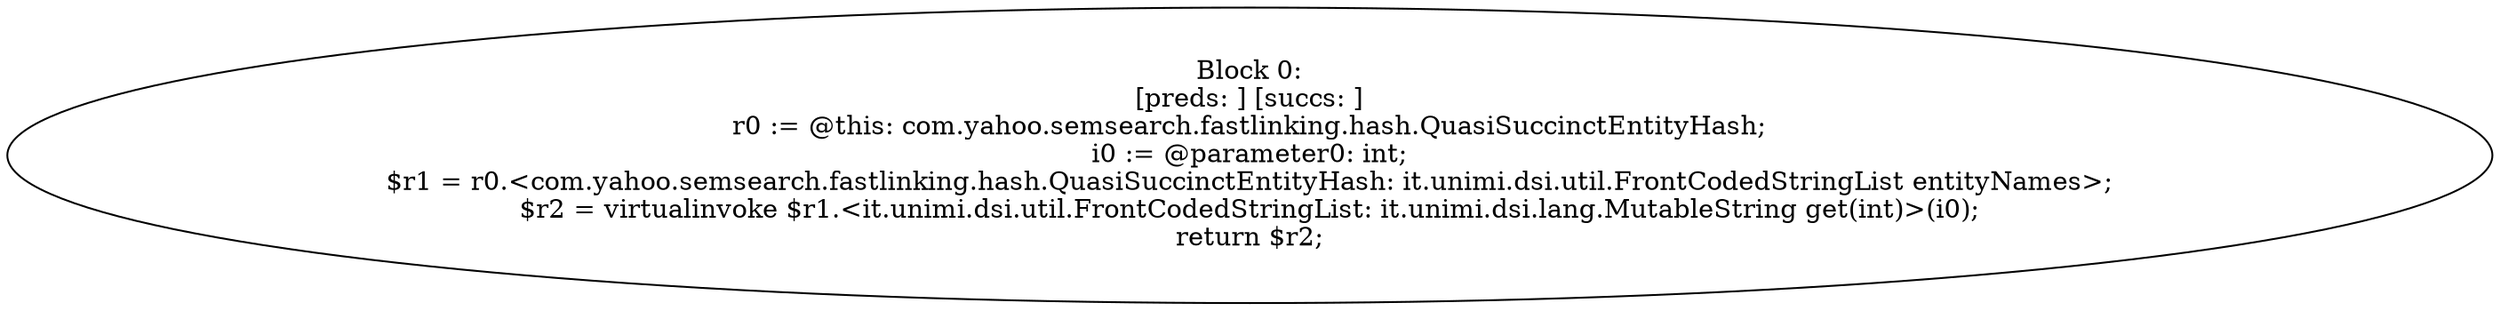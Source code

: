 digraph "unitGraph" {
    "Block 0:
[preds: ] [succs: ]
r0 := @this: com.yahoo.semsearch.fastlinking.hash.QuasiSuccinctEntityHash;
i0 := @parameter0: int;
$r1 = r0.<com.yahoo.semsearch.fastlinking.hash.QuasiSuccinctEntityHash: it.unimi.dsi.util.FrontCodedStringList entityNames>;
$r2 = virtualinvoke $r1.<it.unimi.dsi.util.FrontCodedStringList: it.unimi.dsi.lang.MutableString get(int)>(i0);
return $r2;
"
}
